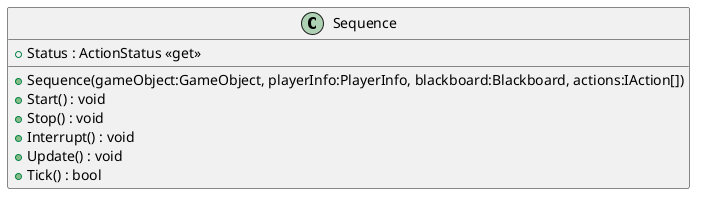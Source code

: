@startuml
class Sequence {
    + Status : ActionStatus <<get>>
    + Sequence(gameObject:GameObject, playerInfo:PlayerInfo, blackboard:Blackboard, actions:IAction[])
    + Start() : void
    + Stop() : void
    + Interrupt() : void
    + Update() : void
    + Tick() : bool
}
@enduml
